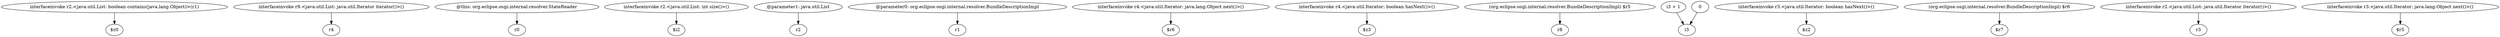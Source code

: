 digraph g {
0[label="interfaceinvoke r2.<java.util.List: boolean contains(java.lang.Object)>(r1)"]
1[label="$z0"]
0->1[label=""]
2[label="interfaceinvoke r9.<java.util.List: java.util.Iterator iterator()>()"]
3[label="r4"]
2->3[label=""]
4[label="@this: org.eclipse.osgi.internal.resolver.StateReader"]
5[label="r0"]
4->5[label=""]
6[label="interfaceinvoke r2.<java.util.List: int size()>()"]
7[label="$i2"]
6->7[label=""]
8[label="@parameter1: java.util.List"]
9[label="r2"]
8->9[label=""]
10[label="@parameter0: org.eclipse.osgi.internal.resolver.BundleDescriptionImpl"]
11[label="r1"]
10->11[label=""]
12[label="interfaceinvoke r4.<java.util.Iterator: java.lang.Object next()>()"]
13[label="$r6"]
12->13[label=""]
14[label="interfaceinvoke r4.<java.util.Iterator: boolean hasNext()>()"]
15[label="$z3"]
14->15[label=""]
16[label="(org.eclipse.osgi.internal.resolver.BundleDescriptionImpl) $r5"]
17[label="r8"]
16->17[label=""]
18[label="i3 + 1"]
19[label="i3"]
18->19[label=""]
20[label="interfaceinvoke r3.<java.util.Iterator: boolean hasNext()>()"]
21[label="$z2"]
20->21[label=""]
22[label="(org.eclipse.osgi.internal.resolver.BundleDescriptionImpl) $r6"]
23[label="$r7"]
22->23[label=""]
24[label="interfaceinvoke r2.<java.util.List: java.util.Iterator iterator()>()"]
25[label="r3"]
24->25[label=""]
26[label="0"]
26->19[label=""]
27[label="interfaceinvoke r3.<java.util.Iterator: java.lang.Object next()>()"]
28[label="$r5"]
27->28[label=""]
}